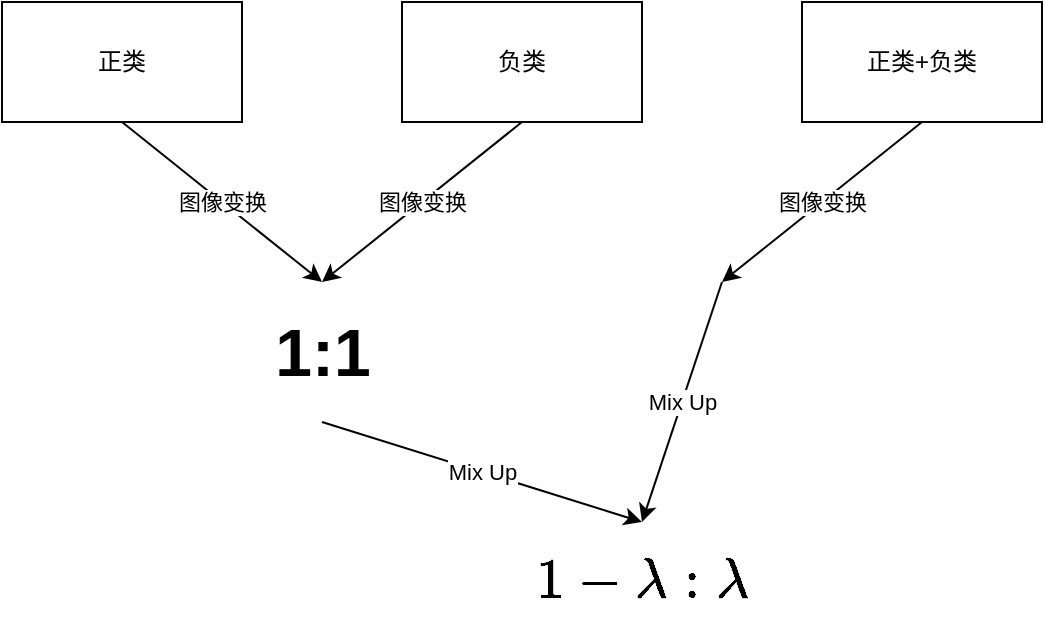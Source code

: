 <mxfile version="20.4.0" type="github">
  <diagram id="z9i40ypWuwNYgKPRJ2TQ" name="第 1 页">
    <mxGraphModel dx="161" dy="804" grid="1" gridSize="10" guides="1" tooltips="1" connect="1" arrows="1" fold="1" page="1" pageScale="1" pageWidth="827" pageHeight="1169" math="1" shadow="0">
      <root>
        <mxCell id="0" />
        <mxCell id="1" parent="0" />
        <mxCell id="Tmp6za4_GGbVTdfqtomE-9" value="正类" style="rounded=0;whiteSpace=wrap;html=1;" parent="1" vertex="1">
          <mxGeometry x="120" y="500" width="120" height="60" as="geometry" />
        </mxCell>
        <mxCell id="Tmp6za4_GGbVTdfqtomE-10" value="负类" style="rounded=0;whiteSpace=wrap;html=1;" parent="1" vertex="1">
          <mxGeometry x="320" y="500" width="120" height="60" as="geometry" />
        </mxCell>
        <mxCell id="Tmp6za4_GGbVTdfqtomE-18" value="&lt;p style=&quot;line-height: 1.2; font-size: 33px;&quot;&gt;1:1&lt;/p&gt;" style="text;strokeColor=none;fillColor=none;html=1;fontSize=24;fontStyle=1;verticalAlign=middle;align=center;" parent="1" vertex="1">
          <mxGeometry x="210" y="640" width="140" height="70" as="geometry" />
        </mxCell>
        <mxCell id="Tmp6za4_GGbVTdfqtomE-20" value="正类+负类" style="rounded=0;whiteSpace=wrap;html=1;" parent="1" vertex="1">
          <mxGeometry x="520" y="500" width="120" height="60" as="geometry" />
        </mxCell>
        <mxCell id="Tmp6za4_GGbVTdfqtomE-23" value="$$1-\lambda : \lambda$$" style="text;strokeColor=none;fillColor=none;fontSize=24;fontStyle=1;verticalAlign=middle;align=center;flipH=0;flipV=0;container=0;html=1;labelBackgroundColor=none;horizontal=1;" parent="1" vertex="1">
          <mxGeometry x="330" y="760" width="220" height="60" as="geometry" />
        </mxCell>
        <mxCell id="2qmx8WTIZcSqTvujWw78-1" value="" style="endArrow=classic;html=1;rounded=0;exitX=0.5;exitY=1;exitDx=0;exitDy=0;entryX=0.5;entryY=0;entryDx=0;entryDy=0;" edge="1" parent="1" source="Tmp6za4_GGbVTdfqtomE-9" target="Tmp6za4_GGbVTdfqtomE-18">
          <mxGeometry relative="1" as="geometry">
            <mxPoint x="170" y="609.58" as="sourcePoint" />
            <mxPoint x="270" y="609.58" as="targetPoint" />
          </mxGeometry>
        </mxCell>
        <mxCell id="2qmx8WTIZcSqTvujWw78-2" value="图像变换" style="edgeLabel;resizable=0;html=1;align=center;verticalAlign=middle;" connectable="0" vertex="1" parent="2qmx8WTIZcSqTvujWw78-1">
          <mxGeometry relative="1" as="geometry" />
        </mxCell>
        <mxCell id="2qmx8WTIZcSqTvujWw78-3" value="" style="endArrow=classic;html=1;rounded=0;exitX=0.5;exitY=1;exitDx=0;exitDy=0;entryX=0.5;entryY=0;entryDx=0;entryDy=0;" edge="1" parent="1" source="Tmp6za4_GGbVTdfqtomE-10" target="Tmp6za4_GGbVTdfqtomE-18">
          <mxGeometry relative="1" as="geometry">
            <mxPoint x="350" y="610" as="sourcePoint" />
            <mxPoint x="460" y="830" as="targetPoint" />
          </mxGeometry>
        </mxCell>
        <mxCell id="2qmx8WTIZcSqTvujWw78-4" value="图像变换" style="edgeLabel;resizable=0;html=1;align=center;verticalAlign=middle;" connectable="0" vertex="1" parent="2qmx8WTIZcSqTvujWw78-3">
          <mxGeometry relative="1" as="geometry" />
        </mxCell>
        <mxCell id="2qmx8WTIZcSqTvujWw78-7" value="" style="endArrow=classic;html=1;rounded=0;entryX=0.5;entryY=0;entryDx=0;entryDy=0;exitX=0.5;exitY=1;exitDx=0;exitDy=0;" edge="1" parent="1" source="Tmp6za4_GGbVTdfqtomE-18" target="Tmp6za4_GGbVTdfqtomE-23">
          <mxGeometry relative="1" as="geometry">
            <mxPoint x="490" y="690" as="sourcePoint" />
            <mxPoint x="600" y="910" as="targetPoint" />
          </mxGeometry>
        </mxCell>
        <mxCell id="2qmx8WTIZcSqTvujWw78-8" value="Mix Up" style="edgeLabel;resizable=0;html=1;align=center;verticalAlign=middle;" connectable="0" vertex="1" parent="2qmx8WTIZcSqTvujWw78-7">
          <mxGeometry relative="1" as="geometry" />
        </mxCell>
        <mxCell id="2qmx8WTIZcSqTvujWw78-9" value="" style="endArrow=classic;html=1;rounded=0;entryX=0.5;entryY=0;entryDx=0;entryDy=0;" edge="1" parent="1" target="Tmp6za4_GGbVTdfqtomE-23">
          <mxGeometry relative="1" as="geometry">
            <mxPoint x="480" y="640" as="sourcePoint" />
            <mxPoint x="570" y="940" as="targetPoint" />
          </mxGeometry>
        </mxCell>
        <mxCell id="2qmx8WTIZcSqTvujWw78-10" value="Mix Up" style="edgeLabel;resizable=0;html=1;align=center;verticalAlign=middle;" connectable="0" vertex="1" parent="2qmx8WTIZcSqTvujWw78-9">
          <mxGeometry relative="1" as="geometry" />
        </mxCell>
        <mxCell id="2qmx8WTIZcSqTvujWw78-11" value="" style="endArrow=classic;html=1;rounded=0;exitX=0.5;exitY=1;exitDx=0;exitDy=0;" edge="1" parent="1" source="Tmp6za4_GGbVTdfqtomE-20">
          <mxGeometry relative="1" as="geometry">
            <mxPoint x="750" y="590" as="sourcePoint" />
            <mxPoint x="480" y="640" as="targetPoint" />
          </mxGeometry>
        </mxCell>
        <mxCell id="2qmx8WTIZcSqTvujWw78-12" value="图像变换" style="edgeLabel;resizable=0;html=1;align=center;verticalAlign=middle;" connectable="0" vertex="1" parent="2qmx8WTIZcSqTvujWw78-11">
          <mxGeometry relative="1" as="geometry" />
        </mxCell>
      </root>
    </mxGraphModel>
  </diagram>
</mxfile>
